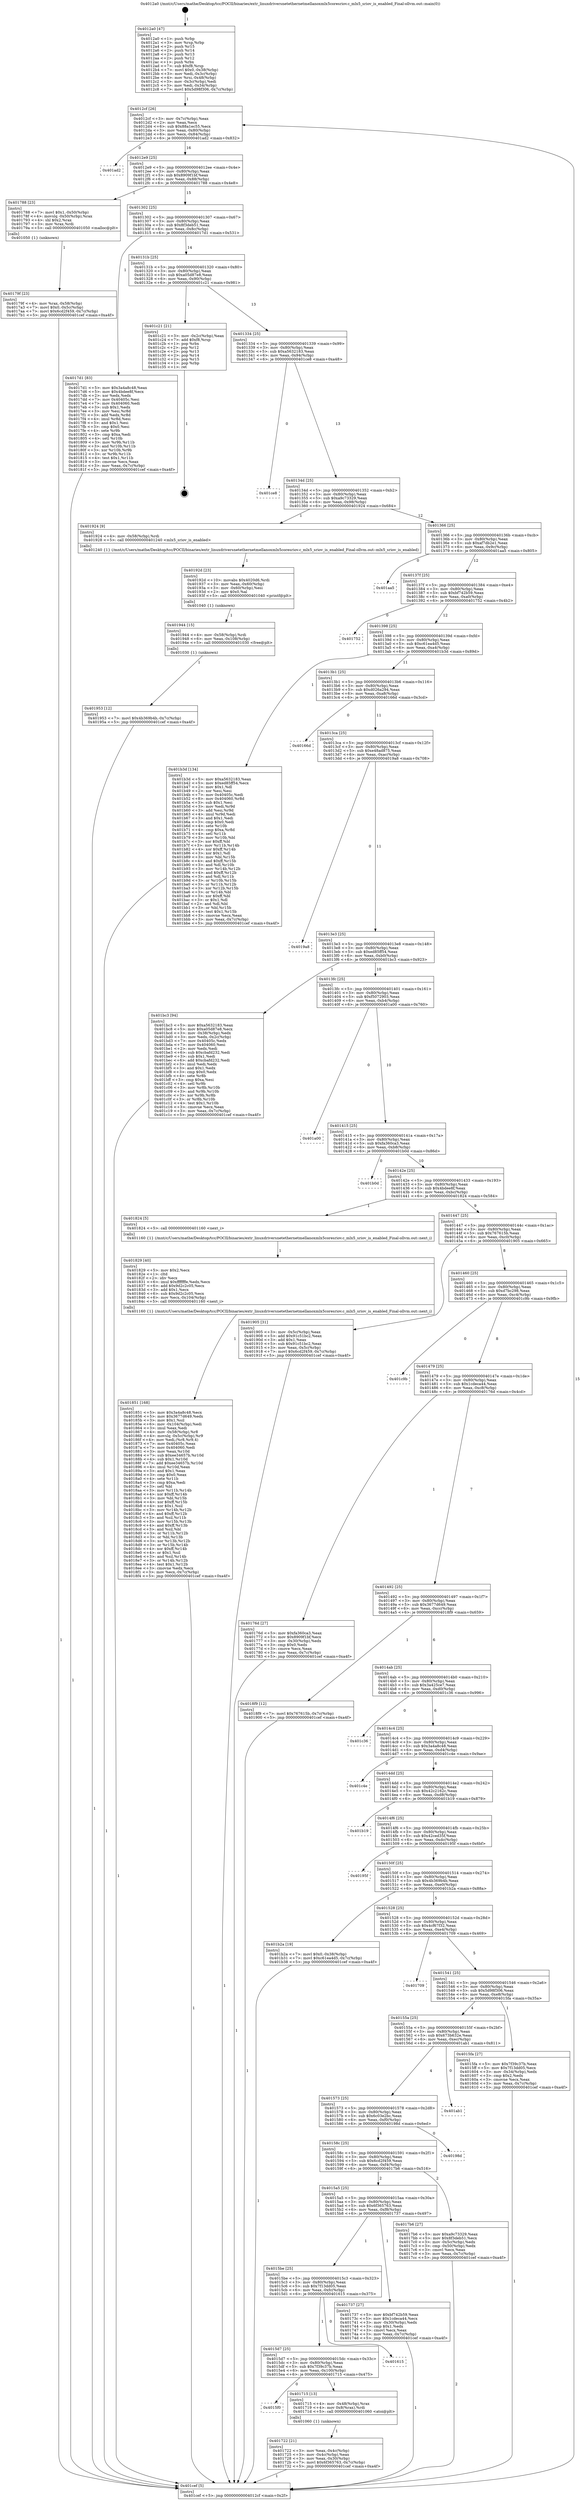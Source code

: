 digraph "0x4012a0" {
  label = "0x4012a0 (/mnt/c/Users/mathe/Desktop/tcc/POCII/binaries/extr_linuxdriversnetethernetmellanoxmlx5coresriov.c_mlx5_sriov_is_enabled_Final-ollvm.out::main(0))"
  labelloc = "t"
  node[shape=record]

  Entry [label="",width=0.3,height=0.3,shape=circle,fillcolor=black,style=filled]
  "0x4012cf" [label="{
     0x4012cf [26]\l
     | [instrs]\l
     &nbsp;&nbsp;0x4012cf \<+3\>: mov -0x7c(%rbp),%eax\l
     &nbsp;&nbsp;0x4012d2 \<+2\>: mov %eax,%ecx\l
     &nbsp;&nbsp;0x4012d4 \<+6\>: sub $0x88a1ec55,%ecx\l
     &nbsp;&nbsp;0x4012da \<+3\>: mov %eax,-0x80(%rbp)\l
     &nbsp;&nbsp;0x4012dd \<+6\>: mov %ecx,-0x84(%rbp)\l
     &nbsp;&nbsp;0x4012e3 \<+6\>: je 0000000000401ad2 \<main+0x832\>\l
  }"]
  "0x401ad2" [label="{
     0x401ad2\l
  }", style=dashed]
  "0x4012e9" [label="{
     0x4012e9 [25]\l
     | [instrs]\l
     &nbsp;&nbsp;0x4012e9 \<+5\>: jmp 00000000004012ee \<main+0x4e\>\l
     &nbsp;&nbsp;0x4012ee \<+3\>: mov -0x80(%rbp),%eax\l
     &nbsp;&nbsp;0x4012f1 \<+5\>: sub $0x8909f1bf,%eax\l
     &nbsp;&nbsp;0x4012f6 \<+6\>: mov %eax,-0x88(%rbp)\l
     &nbsp;&nbsp;0x4012fc \<+6\>: je 0000000000401788 \<main+0x4e8\>\l
  }"]
  Exit [label="",width=0.3,height=0.3,shape=circle,fillcolor=black,style=filled,peripheries=2]
  "0x401788" [label="{
     0x401788 [23]\l
     | [instrs]\l
     &nbsp;&nbsp;0x401788 \<+7\>: movl $0x1,-0x50(%rbp)\l
     &nbsp;&nbsp;0x40178f \<+4\>: movslq -0x50(%rbp),%rax\l
     &nbsp;&nbsp;0x401793 \<+4\>: shl $0x2,%rax\l
     &nbsp;&nbsp;0x401797 \<+3\>: mov %rax,%rdi\l
     &nbsp;&nbsp;0x40179a \<+5\>: call 0000000000401050 \<malloc@plt\>\l
     | [calls]\l
     &nbsp;&nbsp;0x401050 \{1\} (unknown)\l
  }"]
  "0x401302" [label="{
     0x401302 [25]\l
     | [instrs]\l
     &nbsp;&nbsp;0x401302 \<+5\>: jmp 0000000000401307 \<main+0x67\>\l
     &nbsp;&nbsp;0x401307 \<+3\>: mov -0x80(%rbp),%eax\l
     &nbsp;&nbsp;0x40130a \<+5\>: sub $0x8f3deb51,%eax\l
     &nbsp;&nbsp;0x40130f \<+6\>: mov %eax,-0x8c(%rbp)\l
     &nbsp;&nbsp;0x401315 \<+6\>: je 00000000004017d1 \<main+0x531\>\l
  }"]
  "0x401953" [label="{
     0x401953 [12]\l
     | [instrs]\l
     &nbsp;&nbsp;0x401953 \<+7\>: movl $0x4b369b4b,-0x7c(%rbp)\l
     &nbsp;&nbsp;0x40195a \<+5\>: jmp 0000000000401cef \<main+0xa4f\>\l
  }"]
  "0x4017d1" [label="{
     0x4017d1 [83]\l
     | [instrs]\l
     &nbsp;&nbsp;0x4017d1 \<+5\>: mov $0x3a4a8c48,%eax\l
     &nbsp;&nbsp;0x4017d6 \<+5\>: mov $0x4bdee8f,%ecx\l
     &nbsp;&nbsp;0x4017db \<+2\>: xor %edx,%edx\l
     &nbsp;&nbsp;0x4017dd \<+7\>: mov 0x40405c,%esi\l
     &nbsp;&nbsp;0x4017e4 \<+7\>: mov 0x404060,%edi\l
     &nbsp;&nbsp;0x4017eb \<+3\>: sub $0x1,%edx\l
     &nbsp;&nbsp;0x4017ee \<+3\>: mov %esi,%r8d\l
     &nbsp;&nbsp;0x4017f1 \<+3\>: add %edx,%r8d\l
     &nbsp;&nbsp;0x4017f4 \<+4\>: imul %r8d,%esi\l
     &nbsp;&nbsp;0x4017f8 \<+3\>: and $0x1,%esi\l
     &nbsp;&nbsp;0x4017fb \<+3\>: cmp $0x0,%esi\l
     &nbsp;&nbsp;0x4017fe \<+4\>: sete %r9b\l
     &nbsp;&nbsp;0x401802 \<+3\>: cmp $0xa,%edi\l
     &nbsp;&nbsp;0x401805 \<+4\>: setl %r10b\l
     &nbsp;&nbsp;0x401809 \<+3\>: mov %r9b,%r11b\l
     &nbsp;&nbsp;0x40180c \<+3\>: and %r10b,%r11b\l
     &nbsp;&nbsp;0x40180f \<+3\>: xor %r10b,%r9b\l
     &nbsp;&nbsp;0x401812 \<+3\>: or %r9b,%r11b\l
     &nbsp;&nbsp;0x401815 \<+4\>: test $0x1,%r11b\l
     &nbsp;&nbsp;0x401819 \<+3\>: cmovne %ecx,%eax\l
     &nbsp;&nbsp;0x40181c \<+3\>: mov %eax,-0x7c(%rbp)\l
     &nbsp;&nbsp;0x40181f \<+5\>: jmp 0000000000401cef \<main+0xa4f\>\l
  }"]
  "0x40131b" [label="{
     0x40131b [25]\l
     | [instrs]\l
     &nbsp;&nbsp;0x40131b \<+5\>: jmp 0000000000401320 \<main+0x80\>\l
     &nbsp;&nbsp;0x401320 \<+3\>: mov -0x80(%rbp),%eax\l
     &nbsp;&nbsp;0x401323 \<+5\>: sub $0xa05d87e8,%eax\l
     &nbsp;&nbsp;0x401328 \<+6\>: mov %eax,-0x90(%rbp)\l
     &nbsp;&nbsp;0x40132e \<+6\>: je 0000000000401c21 \<main+0x981\>\l
  }"]
  "0x401944" [label="{
     0x401944 [15]\l
     | [instrs]\l
     &nbsp;&nbsp;0x401944 \<+4\>: mov -0x58(%rbp),%rdi\l
     &nbsp;&nbsp;0x401948 \<+6\>: mov %eax,-0x108(%rbp)\l
     &nbsp;&nbsp;0x40194e \<+5\>: call 0000000000401030 \<free@plt\>\l
     | [calls]\l
     &nbsp;&nbsp;0x401030 \{1\} (unknown)\l
  }"]
  "0x401c21" [label="{
     0x401c21 [21]\l
     | [instrs]\l
     &nbsp;&nbsp;0x401c21 \<+3\>: mov -0x2c(%rbp),%eax\l
     &nbsp;&nbsp;0x401c24 \<+7\>: add $0xf8,%rsp\l
     &nbsp;&nbsp;0x401c2b \<+1\>: pop %rbx\l
     &nbsp;&nbsp;0x401c2c \<+2\>: pop %r12\l
     &nbsp;&nbsp;0x401c2e \<+2\>: pop %r13\l
     &nbsp;&nbsp;0x401c30 \<+2\>: pop %r14\l
     &nbsp;&nbsp;0x401c32 \<+2\>: pop %r15\l
     &nbsp;&nbsp;0x401c34 \<+1\>: pop %rbp\l
     &nbsp;&nbsp;0x401c35 \<+1\>: ret\l
  }"]
  "0x401334" [label="{
     0x401334 [25]\l
     | [instrs]\l
     &nbsp;&nbsp;0x401334 \<+5\>: jmp 0000000000401339 \<main+0x99\>\l
     &nbsp;&nbsp;0x401339 \<+3\>: mov -0x80(%rbp),%eax\l
     &nbsp;&nbsp;0x40133c \<+5\>: sub $0xa5632183,%eax\l
     &nbsp;&nbsp;0x401341 \<+6\>: mov %eax,-0x94(%rbp)\l
     &nbsp;&nbsp;0x401347 \<+6\>: je 0000000000401ce8 \<main+0xa48\>\l
  }"]
  "0x40192d" [label="{
     0x40192d [23]\l
     | [instrs]\l
     &nbsp;&nbsp;0x40192d \<+10\>: movabs $0x4020d6,%rdi\l
     &nbsp;&nbsp;0x401937 \<+3\>: mov %eax,-0x60(%rbp)\l
     &nbsp;&nbsp;0x40193a \<+3\>: mov -0x60(%rbp),%esi\l
     &nbsp;&nbsp;0x40193d \<+2\>: mov $0x0,%al\l
     &nbsp;&nbsp;0x40193f \<+5\>: call 0000000000401040 \<printf@plt\>\l
     | [calls]\l
     &nbsp;&nbsp;0x401040 \{1\} (unknown)\l
  }"]
  "0x401ce8" [label="{
     0x401ce8\l
  }", style=dashed]
  "0x40134d" [label="{
     0x40134d [25]\l
     | [instrs]\l
     &nbsp;&nbsp;0x40134d \<+5\>: jmp 0000000000401352 \<main+0xb2\>\l
     &nbsp;&nbsp;0x401352 \<+3\>: mov -0x80(%rbp),%eax\l
     &nbsp;&nbsp;0x401355 \<+5\>: sub $0xa9c73329,%eax\l
     &nbsp;&nbsp;0x40135a \<+6\>: mov %eax,-0x98(%rbp)\l
     &nbsp;&nbsp;0x401360 \<+6\>: je 0000000000401924 \<main+0x684\>\l
  }"]
  "0x401851" [label="{
     0x401851 [168]\l
     | [instrs]\l
     &nbsp;&nbsp;0x401851 \<+5\>: mov $0x3a4a8c48,%ecx\l
     &nbsp;&nbsp;0x401856 \<+5\>: mov $0x3677d649,%edx\l
     &nbsp;&nbsp;0x40185b \<+3\>: mov $0x1,%sil\l
     &nbsp;&nbsp;0x40185e \<+6\>: mov -0x104(%rbp),%edi\l
     &nbsp;&nbsp;0x401864 \<+3\>: imul %eax,%edi\l
     &nbsp;&nbsp;0x401867 \<+4\>: mov -0x58(%rbp),%r8\l
     &nbsp;&nbsp;0x40186b \<+4\>: movslq -0x5c(%rbp),%r9\l
     &nbsp;&nbsp;0x40186f \<+4\>: mov %edi,(%r8,%r9,4)\l
     &nbsp;&nbsp;0x401873 \<+7\>: mov 0x40405c,%eax\l
     &nbsp;&nbsp;0x40187a \<+7\>: mov 0x404060,%edi\l
     &nbsp;&nbsp;0x401881 \<+3\>: mov %eax,%r10d\l
     &nbsp;&nbsp;0x401884 \<+7\>: sub $0xee34657b,%r10d\l
     &nbsp;&nbsp;0x40188b \<+4\>: sub $0x1,%r10d\l
     &nbsp;&nbsp;0x40188f \<+7\>: add $0xee34657b,%r10d\l
     &nbsp;&nbsp;0x401896 \<+4\>: imul %r10d,%eax\l
     &nbsp;&nbsp;0x40189a \<+3\>: and $0x1,%eax\l
     &nbsp;&nbsp;0x40189d \<+3\>: cmp $0x0,%eax\l
     &nbsp;&nbsp;0x4018a0 \<+4\>: sete %r11b\l
     &nbsp;&nbsp;0x4018a4 \<+3\>: cmp $0xa,%edi\l
     &nbsp;&nbsp;0x4018a7 \<+3\>: setl %bl\l
     &nbsp;&nbsp;0x4018aa \<+3\>: mov %r11b,%r14b\l
     &nbsp;&nbsp;0x4018ad \<+4\>: xor $0xff,%r14b\l
     &nbsp;&nbsp;0x4018b1 \<+3\>: mov %bl,%r15b\l
     &nbsp;&nbsp;0x4018b4 \<+4\>: xor $0xff,%r15b\l
     &nbsp;&nbsp;0x4018b8 \<+4\>: xor $0x1,%sil\l
     &nbsp;&nbsp;0x4018bc \<+3\>: mov %r14b,%r12b\l
     &nbsp;&nbsp;0x4018bf \<+4\>: and $0xff,%r12b\l
     &nbsp;&nbsp;0x4018c3 \<+3\>: and %sil,%r11b\l
     &nbsp;&nbsp;0x4018c6 \<+3\>: mov %r15b,%r13b\l
     &nbsp;&nbsp;0x4018c9 \<+4\>: and $0xff,%r13b\l
     &nbsp;&nbsp;0x4018cd \<+3\>: and %sil,%bl\l
     &nbsp;&nbsp;0x4018d0 \<+3\>: or %r11b,%r12b\l
     &nbsp;&nbsp;0x4018d3 \<+3\>: or %bl,%r13b\l
     &nbsp;&nbsp;0x4018d6 \<+3\>: xor %r13b,%r12b\l
     &nbsp;&nbsp;0x4018d9 \<+3\>: or %r15b,%r14b\l
     &nbsp;&nbsp;0x4018dc \<+4\>: xor $0xff,%r14b\l
     &nbsp;&nbsp;0x4018e0 \<+4\>: or $0x1,%sil\l
     &nbsp;&nbsp;0x4018e4 \<+3\>: and %sil,%r14b\l
     &nbsp;&nbsp;0x4018e7 \<+3\>: or %r14b,%r12b\l
     &nbsp;&nbsp;0x4018ea \<+4\>: test $0x1,%r12b\l
     &nbsp;&nbsp;0x4018ee \<+3\>: cmovne %edx,%ecx\l
     &nbsp;&nbsp;0x4018f1 \<+3\>: mov %ecx,-0x7c(%rbp)\l
     &nbsp;&nbsp;0x4018f4 \<+5\>: jmp 0000000000401cef \<main+0xa4f\>\l
  }"]
  "0x401924" [label="{
     0x401924 [9]\l
     | [instrs]\l
     &nbsp;&nbsp;0x401924 \<+4\>: mov -0x58(%rbp),%rdi\l
     &nbsp;&nbsp;0x401928 \<+5\>: call 0000000000401240 \<mlx5_sriov_is_enabled\>\l
     | [calls]\l
     &nbsp;&nbsp;0x401240 \{1\} (/mnt/c/Users/mathe/Desktop/tcc/POCII/binaries/extr_linuxdriversnetethernetmellanoxmlx5coresriov.c_mlx5_sriov_is_enabled_Final-ollvm.out::mlx5_sriov_is_enabled)\l
  }"]
  "0x401366" [label="{
     0x401366 [25]\l
     | [instrs]\l
     &nbsp;&nbsp;0x401366 \<+5\>: jmp 000000000040136b \<main+0xcb\>\l
     &nbsp;&nbsp;0x40136b \<+3\>: mov -0x80(%rbp),%eax\l
     &nbsp;&nbsp;0x40136e \<+5\>: sub $0xaf7db2e1,%eax\l
     &nbsp;&nbsp;0x401373 \<+6\>: mov %eax,-0x9c(%rbp)\l
     &nbsp;&nbsp;0x401379 \<+6\>: je 0000000000401aa5 \<main+0x805\>\l
  }"]
  "0x401829" [label="{
     0x401829 [40]\l
     | [instrs]\l
     &nbsp;&nbsp;0x401829 \<+5\>: mov $0x2,%ecx\l
     &nbsp;&nbsp;0x40182e \<+1\>: cltd\l
     &nbsp;&nbsp;0x40182f \<+2\>: idiv %ecx\l
     &nbsp;&nbsp;0x401831 \<+6\>: imul $0xfffffffe,%edx,%ecx\l
     &nbsp;&nbsp;0x401837 \<+6\>: add $0x9d2c2c05,%ecx\l
     &nbsp;&nbsp;0x40183d \<+3\>: add $0x1,%ecx\l
     &nbsp;&nbsp;0x401840 \<+6\>: sub $0x9d2c2c05,%ecx\l
     &nbsp;&nbsp;0x401846 \<+6\>: mov %ecx,-0x104(%rbp)\l
     &nbsp;&nbsp;0x40184c \<+5\>: call 0000000000401160 \<next_i\>\l
     | [calls]\l
     &nbsp;&nbsp;0x401160 \{1\} (/mnt/c/Users/mathe/Desktop/tcc/POCII/binaries/extr_linuxdriversnetethernetmellanoxmlx5coresriov.c_mlx5_sriov_is_enabled_Final-ollvm.out::next_i)\l
  }"]
  "0x401aa5" [label="{
     0x401aa5\l
  }", style=dashed]
  "0x40137f" [label="{
     0x40137f [25]\l
     | [instrs]\l
     &nbsp;&nbsp;0x40137f \<+5\>: jmp 0000000000401384 \<main+0xe4\>\l
     &nbsp;&nbsp;0x401384 \<+3\>: mov -0x80(%rbp),%eax\l
     &nbsp;&nbsp;0x401387 \<+5\>: sub $0xbf742b59,%eax\l
     &nbsp;&nbsp;0x40138c \<+6\>: mov %eax,-0xa0(%rbp)\l
     &nbsp;&nbsp;0x401392 \<+6\>: je 0000000000401752 \<main+0x4b2\>\l
  }"]
  "0x40179f" [label="{
     0x40179f [23]\l
     | [instrs]\l
     &nbsp;&nbsp;0x40179f \<+4\>: mov %rax,-0x58(%rbp)\l
     &nbsp;&nbsp;0x4017a3 \<+7\>: movl $0x0,-0x5c(%rbp)\l
     &nbsp;&nbsp;0x4017aa \<+7\>: movl $0x6cd2f459,-0x7c(%rbp)\l
     &nbsp;&nbsp;0x4017b1 \<+5\>: jmp 0000000000401cef \<main+0xa4f\>\l
  }"]
  "0x401752" [label="{
     0x401752\l
  }", style=dashed]
  "0x401398" [label="{
     0x401398 [25]\l
     | [instrs]\l
     &nbsp;&nbsp;0x401398 \<+5\>: jmp 000000000040139d \<main+0xfd\>\l
     &nbsp;&nbsp;0x40139d \<+3\>: mov -0x80(%rbp),%eax\l
     &nbsp;&nbsp;0x4013a0 \<+5\>: sub $0xc61ea4d5,%eax\l
     &nbsp;&nbsp;0x4013a5 \<+6\>: mov %eax,-0xa4(%rbp)\l
     &nbsp;&nbsp;0x4013ab \<+6\>: je 0000000000401b3d \<main+0x89d\>\l
  }"]
  "0x401722" [label="{
     0x401722 [21]\l
     | [instrs]\l
     &nbsp;&nbsp;0x401722 \<+3\>: mov %eax,-0x4c(%rbp)\l
     &nbsp;&nbsp;0x401725 \<+3\>: mov -0x4c(%rbp),%eax\l
     &nbsp;&nbsp;0x401728 \<+3\>: mov %eax,-0x30(%rbp)\l
     &nbsp;&nbsp;0x40172b \<+7\>: movl $0x6f365763,-0x7c(%rbp)\l
     &nbsp;&nbsp;0x401732 \<+5\>: jmp 0000000000401cef \<main+0xa4f\>\l
  }"]
  "0x401b3d" [label="{
     0x401b3d [134]\l
     | [instrs]\l
     &nbsp;&nbsp;0x401b3d \<+5\>: mov $0xa5632183,%eax\l
     &nbsp;&nbsp;0x401b42 \<+5\>: mov $0xed85ff54,%ecx\l
     &nbsp;&nbsp;0x401b47 \<+2\>: mov $0x1,%dl\l
     &nbsp;&nbsp;0x401b49 \<+2\>: xor %esi,%esi\l
     &nbsp;&nbsp;0x401b4b \<+7\>: mov 0x40405c,%edi\l
     &nbsp;&nbsp;0x401b52 \<+8\>: mov 0x404060,%r8d\l
     &nbsp;&nbsp;0x401b5a \<+3\>: sub $0x1,%esi\l
     &nbsp;&nbsp;0x401b5d \<+3\>: mov %edi,%r9d\l
     &nbsp;&nbsp;0x401b60 \<+3\>: add %esi,%r9d\l
     &nbsp;&nbsp;0x401b63 \<+4\>: imul %r9d,%edi\l
     &nbsp;&nbsp;0x401b67 \<+3\>: and $0x1,%edi\l
     &nbsp;&nbsp;0x401b6a \<+3\>: cmp $0x0,%edi\l
     &nbsp;&nbsp;0x401b6d \<+4\>: sete %r10b\l
     &nbsp;&nbsp;0x401b71 \<+4\>: cmp $0xa,%r8d\l
     &nbsp;&nbsp;0x401b75 \<+4\>: setl %r11b\l
     &nbsp;&nbsp;0x401b79 \<+3\>: mov %r10b,%bl\l
     &nbsp;&nbsp;0x401b7c \<+3\>: xor $0xff,%bl\l
     &nbsp;&nbsp;0x401b7f \<+3\>: mov %r11b,%r14b\l
     &nbsp;&nbsp;0x401b82 \<+4\>: xor $0xff,%r14b\l
     &nbsp;&nbsp;0x401b86 \<+3\>: xor $0x1,%dl\l
     &nbsp;&nbsp;0x401b89 \<+3\>: mov %bl,%r15b\l
     &nbsp;&nbsp;0x401b8c \<+4\>: and $0xff,%r15b\l
     &nbsp;&nbsp;0x401b90 \<+3\>: and %dl,%r10b\l
     &nbsp;&nbsp;0x401b93 \<+3\>: mov %r14b,%r12b\l
     &nbsp;&nbsp;0x401b96 \<+4\>: and $0xff,%r12b\l
     &nbsp;&nbsp;0x401b9a \<+3\>: and %dl,%r11b\l
     &nbsp;&nbsp;0x401b9d \<+3\>: or %r10b,%r15b\l
     &nbsp;&nbsp;0x401ba0 \<+3\>: or %r11b,%r12b\l
     &nbsp;&nbsp;0x401ba3 \<+3\>: xor %r12b,%r15b\l
     &nbsp;&nbsp;0x401ba6 \<+3\>: or %r14b,%bl\l
     &nbsp;&nbsp;0x401ba9 \<+3\>: xor $0xff,%bl\l
     &nbsp;&nbsp;0x401bac \<+3\>: or $0x1,%dl\l
     &nbsp;&nbsp;0x401baf \<+2\>: and %dl,%bl\l
     &nbsp;&nbsp;0x401bb1 \<+3\>: or %bl,%r15b\l
     &nbsp;&nbsp;0x401bb4 \<+4\>: test $0x1,%r15b\l
     &nbsp;&nbsp;0x401bb8 \<+3\>: cmovne %ecx,%eax\l
     &nbsp;&nbsp;0x401bbb \<+3\>: mov %eax,-0x7c(%rbp)\l
     &nbsp;&nbsp;0x401bbe \<+5\>: jmp 0000000000401cef \<main+0xa4f\>\l
  }"]
  "0x4013b1" [label="{
     0x4013b1 [25]\l
     | [instrs]\l
     &nbsp;&nbsp;0x4013b1 \<+5\>: jmp 00000000004013b6 \<main+0x116\>\l
     &nbsp;&nbsp;0x4013b6 \<+3\>: mov -0x80(%rbp),%eax\l
     &nbsp;&nbsp;0x4013b9 \<+5\>: sub $0xd026a294,%eax\l
     &nbsp;&nbsp;0x4013be \<+6\>: mov %eax,-0xa8(%rbp)\l
     &nbsp;&nbsp;0x4013c4 \<+6\>: je 000000000040166d \<main+0x3cd\>\l
  }"]
  "0x4015f0" [label="{
     0x4015f0\l
  }", style=dashed]
  "0x40166d" [label="{
     0x40166d\l
  }", style=dashed]
  "0x4013ca" [label="{
     0x4013ca [25]\l
     | [instrs]\l
     &nbsp;&nbsp;0x4013ca \<+5\>: jmp 00000000004013cf \<main+0x12f\>\l
     &nbsp;&nbsp;0x4013cf \<+3\>: mov -0x80(%rbp),%eax\l
     &nbsp;&nbsp;0x4013d2 \<+5\>: sub $0xe48ad875,%eax\l
     &nbsp;&nbsp;0x4013d7 \<+6\>: mov %eax,-0xac(%rbp)\l
     &nbsp;&nbsp;0x4013dd \<+6\>: je 00000000004019a8 \<main+0x708\>\l
  }"]
  "0x401715" [label="{
     0x401715 [13]\l
     | [instrs]\l
     &nbsp;&nbsp;0x401715 \<+4\>: mov -0x48(%rbp),%rax\l
     &nbsp;&nbsp;0x401719 \<+4\>: mov 0x8(%rax),%rdi\l
     &nbsp;&nbsp;0x40171d \<+5\>: call 0000000000401060 \<atoi@plt\>\l
     | [calls]\l
     &nbsp;&nbsp;0x401060 \{1\} (unknown)\l
  }"]
  "0x4019a8" [label="{
     0x4019a8\l
  }", style=dashed]
  "0x4013e3" [label="{
     0x4013e3 [25]\l
     | [instrs]\l
     &nbsp;&nbsp;0x4013e3 \<+5\>: jmp 00000000004013e8 \<main+0x148\>\l
     &nbsp;&nbsp;0x4013e8 \<+3\>: mov -0x80(%rbp),%eax\l
     &nbsp;&nbsp;0x4013eb \<+5\>: sub $0xed85ff54,%eax\l
     &nbsp;&nbsp;0x4013f0 \<+6\>: mov %eax,-0xb0(%rbp)\l
     &nbsp;&nbsp;0x4013f6 \<+6\>: je 0000000000401bc3 \<main+0x923\>\l
  }"]
  "0x4015d7" [label="{
     0x4015d7 [25]\l
     | [instrs]\l
     &nbsp;&nbsp;0x4015d7 \<+5\>: jmp 00000000004015dc \<main+0x33c\>\l
     &nbsp;&nbsp;0x4015dc \<+3\>: mov -0x80(%rbp),%eax\l
     &nbsp;&nbsp;0x4015df \<+5\>: sub $0x7f39c37b,%eax\l
     &nbsp;&nbsp;0x4015e4 \<+6\>: mov %eax,-0x100(%rbp)\l
     &nbsp;&nbsp;0x4015ea \<+6\>: je 0000000000401715 \<main+0x475\>\l
  }"]
  "0x401bc3" [label="{
     0x401bc3 [94]\l
     | [instrs]\l
     &nbsp;&nbsp;0x401bc3 \<+5\>: mov $0xa5632183,%eax\l
     &nbsp;&nbsp;0x401bc8 \<+5\>: mov $0xa05d87e8,%ecx\l
     &nbsp;&nbsp;0x401bcd \<+3\>: mov -0x38(%rbp),%edx\l
     &nbsp;&nbsp;0x401bd0 \<+3\>: mov %edx,-0x2c(%rbp)\l
     &nbsp;&nbsp;0x401bd3 \<+7\>: mov 0x40405c,%edx\l
     &nbsp;&nbsp;0x401bda \<+7\>: mov 0x404060,%esi\l
     &nbsp;&nbsp;0x401be1 \<+2\>: mov %edx,%edi\l
     &nbsp;&nbsp;0x401be3 \<+6\>: sub $0xcbafd232,%edi\l
     &nbsp;&nbsp;0x401be9 \<+3\>: sub $0x1,%edi\l
     &nbsp;&nbsp;0x401bec \<+6\>: add $0xcbafd232,%edi\l
     &nbsp;&nbsp;0x401bf2 \<+3\>: imul %edi,%edx\l
     &nbsp;&nbsp;0x401bf5 \<+3\>: and $0x1,%edx\l
     &nbsp;&nbsp;0x401bf8 \<+3\>: cmp $0x0,%edx\l
     &nbsp;&nbsp;0x401bfb \<+4\>: sete %r8b\l
     &nbsp;&nbsp;0x401bff \<+3\>: cmp $0xa,%esi\l
     &nbsp;&nbsp;0x401c02 \<+4\>: setl %r9b\l
     &nbsp;&nbsp;0x401c06 \<+3\>: mov %r8b,%r10b\l
     &nbsp;&nbsp;0x401c09 \<+3\>: and %r9b,%r10b\l
     &nbsp;&nbsp;0x401c0c \<+3\>: xor %r9b,%r8b\l
     &nbsp;&nbsp;0x401c0f \<+3\>: or %r8b,%r10b\l
     &nbsp;&nbsp;0x401c12 \<+4\>: test $0x1,%r10b\l
     &nbsp;&nbsp;0x401c16 \<+3\>: cmovne %ecx,%eax\l
     &nbsp;&nbsp;0x401c19 \<+3\>: mov %eax,-0x7c(%rbp)\l
     &nbsp;&nbsp;0x401c1c \<+5\>: jmp 0000000000401cef \<main+0xa4f\>\l
  }"]
  "0x4013fc" [label="{
     0x4013fc [25]\l
     | [instrs]\l
     &nbsp;&nbsp;0x4013fc \<+5\>: jmp 0000000000401401 \<main+0x161\>\l
     &nbsp;&nbsp;0x401401 \<+3\>: mov -0x80(%rbp),%eax\l
     &nbsp;&nbsp;0x401404 \<+5\>: sub $0xf5072903,%eax\l
     &nbsp;&nbsp;0x401409 \<+6\>: mov %eax,-0xb4(%rbp)\l
     &nbsp;&nbsp;0x40140f \<+6\>: je 0000000000401a00 \<main+0x760\>\l
  }"]
  "0x401615" [label="{
     0x401615\l
  }", style=dashed]
  "0x401a00" [label="{
     0x401a00\l
  }", style=dashed]
  "0x401415" [label="{
     0x401415 [25]\l
     | [instrs]\l
     &nbsp;&nbsp;0x401415 \<+5\>: jmp 000000000040141a \<main+0x17a\>\l
     &nbsp;&nbsp;0x40141a \<+3\>: mov -0x80(%rbp),%eax\l
     &nbsp;&nbsp;0x40141d \<+5\>: sub $0xfa360ca3,%eax\l
     &nbsp;&nbsp;0x401422 \<+6\>: mov %eax,-0xb8(%rbp)\l
     &nbsp;&nbsp;0x401428 \<+6\>: je 0000000000401b0d \<main+0x86d\>\l
  }"]
  "0x4015be" [label="{
     0x4015be [25]\l
     | [instrs]\l
     &nbsp;&nbsp;0x4015be \<+5\>: jmp 00000000004015c3 \<main+0x323\>\l
     &nbsp;&nbsp;0x4015c3 \<+3\>: mov -0x80(%rbp),%eax\l
     &nbsp;&nbsp;0x4015c6 \<+5\>: sub $0x7f13dd05,%eax\l
     &nbsp;&nbsp;0x4015cb \<+6\>: mov %eax,-0xfc(%rbp)\l
     &nbsp;&nbsp;0x4015d1 \<+6\>: je 0000000000401615 \<main+0x375\>\l
  }"]
  "0x401b0d" [label="{
     0x401b0d\l
  }", style=dashed]
  "0x40142e" [label="{
     0x40142e [25]\l
     | [instrs]\l
     &nbsp;&nbsp;0x40142e \<+5\>: jmp 0000000000401433 \<main+0x193\>\l
     &nbsp;&nbsp;0x401433 \<+3\>: mov -0x80(%rbp),%eax\l
     &nbsp;&nbsp;0x401436 \<+5\>: sub $0x4bdee8f,%eax\l
     &nbsp;&nbsp;0x40143b \<+6\>: mov %eax,-0xbc(%rbp)\l
     &nbsp;&nbsp;0x401441 \<+6\>: je 0000000000401824 \<main+0x584\>\l
  }"]
  "0x401737" [label="{
     0x401737 [27]\l
     | [instrs]\l
     &nbsp;&nbsp;0x401737 \<+5\>: mov $0xbf742b59,%eax\l
     &nbsp;&nbsp;0x40173c \<+5\>: mov $0x1cdeca44,%ecx\l
     &nbsp;&nbsp;0x401741 \<+3\>: mov -0x30(%rbp),%edx\l
     &nbsp;&nbsp;0x401744 \<+3\>: cmp $0x1,%edx\l
     &nbsp;&nbsp;0x401747 \<+3\>: cmovl %ecx,%eax\l
     &nbsp;&nbsp;0x40174a \<+3\>: mov %eax,-0x7c(%rbp)\l
     &nbsp;&nbsp;0x40174d \<+5\>: jmp 0000000000401cef \<main+0xa4f\>\l
  }"]
  "0x401824" [label="{
     0x401824 [5]\l
     | [instrs]\l
     &nbsp;&nbsp;0x401824 \<+5\>: call 0000000000401160 \<next_i\>\l
     | [calls]\l
     &nbsp;&nbsp;0x401160 \{1\} (/mnt/c/Users/mathe/Desktop/tcc/POCII/binaries/extr_linuxdriversnetethernetmellanoxmlx5coresriov.c_mlx5_sriov_is_enabled_Final-ollvm.out::next_i)\l
  }"]
  "0x401447" [label="{
     0x401447 [25]\l
     | [instrs]\l
     &nbsp;&nbsp;0x401447 \<+5\>: jmp 000000000040144c \<main+0x1ac\>\l
     &nbsp;&nbsp;0x40144c \<+3\>: mov -0x80(%rbp),%eax\l
     &nbsp;&nbsp;0x40144f \<+5\>: sub $0x767615b,%eax\l
     &nbsp;&nbsp;0x401454 \<+6\>: mov %eax,-0xc0(%rbp)\l
     &nbsp;&nbsp;0x40145a \<+6\>: je 0000000000401905 \<main+0x665\>\l
  }"]
  "0x4015a5" [label="{
     0x4015a5 [25]\l
     | [instrs]\l
     &nbsp;&nbsp;0x4015a5 \<+5\>: jmp 00000000004015aa \<main+0x30a\>\l
     &nbsp;&nbsp;0x4015aa \<+3\>: mov -0x80(%rbp),%eax\l
     &nbsp;&nbsp;0x4015ad \<+5\>: sub $0x6f365763,%eax\l
     &nbsp;&nbsp;0x4015b2 \<+6\>: mov %eax,-0xf8(%rbp)\l
     &nbsp;&nbsp;0x4015b8 \<+6\>: je 0000000000401737 \<main+0x497\>\l
  }"]
  "0x401905" [label="{
     0x401905 [31]\l
     | [instrs]\l
     &nbsp;&nbsp;0x401905 \<+3\>: mov -0x5c(%rbp),%eax\l
     &nbsp;&nbsp;0x401908 \<+5\>: add $0x91c51bc2,%eax\l
     &nbsp;&nbsp;0x40190d \<+3\>: add $0x1,%eax\l
     &nbsp;&nbsp;0x401910 \<+5\>: sub $0x91c51bc2,%eax\l
     &nbsp;&nbsp;0x401915 \<+3\>: mov %eax,-0x5c(%rbp)\l
     &nbsp;&nbsp;0x401918 \<+7\>: movl $0x6cd2f459,-0x7c(%rbp)\l
     &nbsp;&nbsp;0x40191f \<+5\>: jmp 0000000000401cef \<main+0xa4f\>\l
  }"]
  "0x401460" [label="{
     0x401460 [25]\l
     | [instrs]\l
     &nbsp;&nbsp;0x401460 \<+5\>: jmp 0000000000401465 \<main+0x1c5\>\l
     &nbsp;&nbsp;0x401465 \<+3\>: mov -0x80(%rbp),%eax\l
     &nbsp;&nbsp;0x401468 \<+5\>: sub $0xd7bc298,%eax\l
     &nbsp;&nbsp;0x40146d \<+6\>: mov %eax,-0xc4(%rbp)\l
     &nbsp;&nbsp;0x401473 \<+6\>: je 0000000000401c9b \<main+0x9fb\>\l
  }"]
  "0x4017b6" [label="{
     0x4017b6 [27]\l
     | [instrs]\l
     &nbsp;&nbsp;0x4017b6 \<+5\>: mov $0xa9c73329,%eax\l
     &nbsp;&nbsp;0x4017bb \<+5\>: mov $0x8f3deb51,%ecx\l
     &nbsp;&nbsp;0x4017c0 \<+3\>: mov -0x5c(%rbp),%edx\l
     &nbsp;&nbsp;0x4017c3 \<+3\>: cmp -0x50(%rbp),%edx\l
     &nbsp;&nbsp;0x4017c6 \<+3\>: cmovl %ecx,%eax\l
     &nbsp;&nbsp;0x4017c9 \<+3\>: mov %eax,-0x7c(%rbp)\l
     &nbsp;&nbsp;0x4017cc \<+5\>: jmp 0000000000401cef \<main+0xa4f\>\l
  }"]
  "0x401c9b" [label="{
     0x401c9b\l
  }", style=dashed]
  "0x401479" [label="{
     0x401479 [25]\l
     | [instrs]\l
     &nbsp;&nbsp;0x401479 \<+5\>: jmp 000000000040147e \<main+0x1de\>\l
     &nbsp;&nbsp;0x40147e \<+3\>: mov -0x80(%rbp),%eax\l
     &nbsp;&nbsp;0x401481 \<+5\>: sub $0x1cdeca44,%eax\l
     &nbsp;&nbsp;0x401486 \<+6\>: mov %eax,-0xc8(%rbp)\l
     &nbsp;&nbsp;0x40148c \<+6\>: je 000000000040176d \<main+0x4cd\>\l
  }"]
  "0x40158c" [label="{
     0x40158c [25]\l
     | [instrs]\l
     &nbsp;&nbsp;0x40158c \<+5\>: jmp 0000000000401591 \<main+0x2f1\>\l
     &nbsp;&nbsp;0x401591 \<+3\>: mov -0x80(%rbp),%eax\l
     &nbsp;&nbsp;0x401594 \<+5\>: sub $0x6cd2f459,%eax\l
     &nbsp;&nbsp;0x401599 \<+6\>: mov %eax,-0xf4(%rbp)\l
     &nbsp;&nbsp;0x40159f \<+6\>: je 00000000004017b6 \<main+0x516\>\l
  }"]
  "0x40176d" [label="{
     0x40176d [27]\l
     | [instrs]\l
     &nbsp;&nbsp;0x40176d \<+5\>: mov $0xfa360ca3,%eax\l
     &nbsp;&nbsp;0x401772 \<+5\>: mov $0x8909f1bf,%ecx\l
     &nbsp;&nbsp;0x401777 \<+3\>: mov -0x30(%rbp),%edx\l
     &nbsp;&nbsp;0x40177a \<+3\>: cmp $0x0,%edx\l
     &nbsp;&nbsp;0x40177d \<+3\>: cmove %ecx,%eax\l
     &nbsp;&nbsp;0x401780 \<+3\>: mov %eax,-0x7c(%rbp)\l
     &nbsp;&nbsp;0x401783 \<+5\>: jmp 0000000000401cef \<main+0xa4f\>\l
  }"]
  "0x401492" [label="{
     0x401492 [25]\l
     | [instrs]\l
     &nbsp;&nbsp;0x401492 \<+5\>: jmp 0000000000401497 \<main+0x1f7\>\l
     &nbsp;&nbsp;0x401497 \<+3\>: mov -0x80(%rbp),%eax\l
     &nbsp;&nbsp;0x40149a \<+5\>: sub $0x3677d649,%eax\l
     &nbsp;&nbsp;0x40149f \<+6\>: mov %eax,-0xcc(%rbp)\l
     &nbsp;&nbsp;0x4014a5 \<+6\>: je 00000000004018f9 \<main+0x659\>\l
  }"]
  "0x40198d" [label="{
     0x40198d\l
  }", style=dashed]
  "0x4018f9" [label="{
     0x4018f9 [12]\l
     | [instrs]\l
     &nbsp;&nbsp;0x4018f9 \<+7\>: movl $0x767615b,-0x7c(%rbp)\l
     &nbsp;&nbsp;0x401900 \<+5\>: jmp 0000000000401cef \<main+0xa4f\>\l
  }"]
  "0x4014ab" [label="{
     0x4014ab [25]\l
     | [instrs]\l
     &nbsp;&nbsp;0x4014ab \<+5\>: jmp 00000000004014b0 \<main+0x210\>\l
     &nbsp;&nbsp;0x4014b0 \<+3\>: mov -0x80(%rbp),%eax\l
     &nbsp;&nbsp;0x4014b3 \<+5\>: sub $0x3a425ce7,%eax\l
     &nbsp;&nbsp;0x4014b8 \<+6\>: mov %eax,-0xd0(%rbp)\l
     &nbsp;&nbsp;0x4014be \<+6\>: je 0000000000401c36 \<main+0x996\>\l
  }"]
  "0x401573" [label="{
     0x401573 [25]\l
     | [instrs]\l
     &nbsp;&nbsp;0x401573 \<+5\>: jmp 0000000000401578 \<main+0x2d8\>\l
     &nbsp;&nbsp;0x401578 \<+3\>: mov -0x80(%rbp),%eax\l
     &nbsp;&nbsp;0x40157b \<+5\>: sub $0x6c03e2bc,%eax\l
     &nbsp;&nbsp;0x401580 \<+6\>: mov %eax,-0xf0(%rbp)\l
     &nbsp;&nbsp;0x401586 \<+6\>: je 000000000040198d \<main+0x6ed\>\l
  }"]
  "0x401c36" [label="{
     0x401c36\l
  }", style=dashed]
  "0x4014c4" [label="{
     0x4014c4 [25]\l
     | [instrs]\l
     &nbsp;&nbsp;0x4014c4 \<+5\>: jmp 00000000004014c9 \<main+0x229\>\l
     &nbsp;&nbsp;0x4014c9 \<+3\>: mov -0x80(%rbp),%eax\l
     &nbsp;&nbsp;0x4014cc \<+5\>: sub $0x3a4a8c48,%eax\l
     &nbsp;&nbsp;0x4014d1 \<+6\>: mov %eax,-0xd4(%rbp)\l
     &nbsp;&nbsp;0x4014d7 \<+6\>: je 0000000000401c4e \<main+0x9ae\>\l
  }"]
  "0x401ab1" [label="{
     0x401ab1\l
  }", style=dashed]
  "0x401c4e" [label="{
     0x401c4e\l
  }", style=dashed]
  "0x4014dd" [label="{
     0x4014dd [25]\l
     | [instrs]\l
     &nbsp;&nbsp;0x4014dd \<+5\>: jmp 00000000004014e2 \<main+0x242\>\l
     &nbsp;&nbsp;0x4014e2 \<+3\>: mov -0x80(%rbp),%eax\l
     &nbsp;&nbsp;0x4014e5 \<+5\>: sub $0x42c2162c,%eax\l
     &nbsp;&nbsp;0x4014ea \<+6\>: mov %eax,-0xd8(%rbp)\l
     &nbsp;&nbsp;0x4014f0 \<+6\>: je 0000000000401b19 \<main+0x879\>\l
  }"]
  "0x4012a0" [label="{
     0x4012a0 [47]\l
     | [instrs]\l
     &nbsp;&nbsp;0x4012a0 \<+1\>: push %rbp\l
     &nbsp;&nbsp;0x4012a1 \<+3\>: mov %rsp,%rbp\l
     &nbsp;&nbsp;0x4012a4 \<+2\>: push %r15\l
     &nbsp;&nbsp;0x4012a6 \<+2\>: push %r14\l
     &nbsp;&nbsp;0x4012a8 \<+2\>: push %r13\l
     &nbsp;&nbsp;0x4012aa \<+2\>: push %r12\l
     &nbsp;&nbsp;0x4012ac \<+1\>: push %rbx\l
     &nbsp;&nbsp;0x4012ad \<+7\>: sub $0xf8,%rsp\l
     &nbsp;&nbsp;0x4012b4 \<+7\>: movl $0x0,-0x38(%rbp)\l
     &nbsp;&nbsp;0x4012bb \<+3\>: mov %edi,-0x3c(%rbp)\l
     &nbsp;&nbsp;0x4012be \<+4\>: mov %rsi,-0x48(%rbp)\l
     &nbsp;&nbsp;0x4012c2 \<+3\>: mov -0x3c(%rbp),%edi\l
     &nbsp;&nbsp;0x4012c5 \<+3\>: mov %edi,-0x34(%rbp)\l
     &nbsp;&nbsp;0x4012c8 \<+7\>: movl $0x5d98f306,-0x7c(%rbp)\l
  }"]
  "0x401b19" [label="{
     0x401b19\l
  }", style=dashed]
  "0x4014f6" [label="{
     0x4014f6 [25]\l
     | [instrs]\l
     &nbsp;&nbsp;0x4014f6 \<+5\>: jmp 00000000004014fb \<main+0x25b\>\l
     &nbsp;&nbsp;0x4014fb \<+3\>: mov -0x80(%rbp),%eax\l
     &nbsp;&nbsp;0x4014fe \<+5\>: sub $0x42ced35f,%eax\l
     &nbsp;&nbsp;0x401503 \<+6\>: mov %eax,-0xdc(%rbp)\l
     &nbsp;&nbsp;0x401509 \<+6\>: je 000000000040195f \<main+0x6bf\>\l
  }"]
  "0x401cef" [label="{
     0x401cef [5]\l
     | [instrs]\l
     &nbsp;&nbsp;0x401cef \<+5\>: jmp 00000000004012cf \<main+0x2f\>\l
  }"]
  "0x40195f" [label="{
     0x40195f\l
  }", style=dashed]
  "0x40150f" [label="{
     0x40150f [25]\l
     | [instrs]\l
     &nbsp;&nbsp;0x40150f \<+5\>: jmp 0000000000401514 \<main+0x274\>\l
     &nbsp;&nbsp;0x401514 \<+3\>: mov -0x80(%rbp),%eax\l
     &nbsp;&nbsp;0x401517 \<+5\>: sub $0x4b369b4b,%eax\l
     &nbsp;&nbsp;0x40151c \<+6\>: mov %eax,-0xe0(%rbp)\l
     &nbsp;&nbsp;0x401522 \<+6\>: je 0000000000401b2a \<main+0x88a\>\l
  }"]
  "0x40155a" [label="{
     0x40155a [25]\l
     | [instrs]\l
     &nbsp;&nbsp;0x40155a \<+5\>: jmp 000000000040155f \<main+0x2bf\>\l
     &nbsp;&nbsp;0x40155f \<+3\>: mov -0x80(%rbp),%eax\l
     &nbsp;&nbsp;0x401562 \<+5\>: sub $0x673b632e,%eax\l
     &nbsp;&nbsp;0x401567 \<+6\>: mov %eax,-0xec(%rbp)\l
     &nbsp;&nbsp;0x40156d \<+6\>: je 0000000000401ab1 \<main+0x811\>\l
  }"]
  "0x401b2a" [label="{
     0x401b2a [19]\l
     | [instrs]\l
     &nbsp;&nbsp;0x401b2a \<+7\>: movl $0x0,-0x38(%rbp)\l
     &nbsp;&nbsp;0x401b31 \<+7\>: movl $0xc61ea4d5,-0x7c(%rbp)\l
     &nbsp;&nbsp;0x401b38 \<+5\>: jmp 0000000000401cef \<main+0xa4f\>\l
  }"]
  "0x401528" [label="{
     0x401528 [25]\l
     | [instrs]\l
     &nbsp;&nbsp;0x401528 \<+5\>: jmp 000000000040152d \<main+0x28d\>\l
     &nbsp;&nbsp;0x40152d \<+3\>: mov -0x80(%rbp),%eax\l
     &nbsp;&nbsp;0x401530 \<+5\>: sub $0x4cf67f32,%eax\l
     &nbsp;&nbsp;0x401535 \<+6\>: mov %eax,-0xe4(%rbp)\l
     &nbsp;&nbsp;0x40153b \<+6\>: je 0000000000401709 \<main+0x469\>\l
  }"]
  "0x4015fa" [label="{
     0x4015fa [27]\l
     | [instrs]\l
     &nbsp;&nbsp;0x4015fa \<+5\>: mov $0x7f39c37b,%eax\l
     &nbsp;&nbsp;0x4015ff \<+5\>: mov $0x7f13dd05,%ecx\l
     &nbsp;&nbsp;0x401604 \<+3\>: mov -0x34(%rbp),%edx\l
     &nbsp;&nbsp;0x401607 \<+3\>: cmp $0x2,%edx\l
     &nbsp;&nbsp;0x40160a \<+3\>: cmovne %ecx,%eax\l
     &nbsp;&nbsp;0x40160d \<+3\>: mov %eax,-0x7c(%rbp)\l
     &nbsp;&nbsp;0x401610 \<+5\>: jmp 0000000000401cef \<main+0xa4f\>\l
  }"]
  "0x401709" [label="{
     0x401709\l
  }", style=dashed]
  "0x401541" [label="{
     0x401541 [25]\l
     | [instrs]\l
     &nbsp;&nbsp;0x401541 \<+5\>: jmp 0000000000401546 \<main+0x2a6\>\l
     &nbsp;&nbsp;0x401546 \<+3\>: mov -0x80(%rbp),%eax\l
     &nbsp;&nbsp;0x401549 \<+5\>: sub $0x5d98f306,%eax\l
     &nbsp;&nbsp;0x40154e \<+6\>: mov %eax,-0xe8(%rbp)\l
     &nbsp;&nbsp;0x401554 \<+6\>: je 00000000004015fa \<main+0x35a\>\l
  }"]
  Entry -> "0x4012a0" [label=" 1"]
  "0x4012cf" -> "0x401ad2" [label=" 0"]
  "0x4012cf" -> "0x4012e9" [label=" 16"]
  "0x401c21" -> Exit [label=" 1"]
  "0x4012e9" -> "0x401788" [label=" 1"]
  "0x4012e9" -> "0x401302" [label=" 15"]
  "0x401bc3" -> "0x401cef" [label=" 1"]
  "0x401302" -> "0x4017d1" [label=" 1"]
  "0x401302" -> "0x40131b" [label=" 14"]
  "0x401b3d" -> "0x401cef" [label=" 1"]
  "0x40131b" -> "0x401c21" [label=" 1"]
  "0x40131b" -> "0x401334" [label=" 13"]
  "0x401b2a" -> "0x401cef" [label=" 1"]
  "0x401334" -> "0x401ce8" [label=" 0"]
  "0x401334" -> "0x40134d" [label=" 13"]
  "0x401953" -> "0x401cef" [label=" 1"]
  "0x40134d" -> "0x401924" [label=" 1"]
  "0x40134d" -> "0x401366" [label=" 12"]
  "0x401944" -> "0x401953" [label=" 1"]
  "0x401366" -> "0x401aa5" [label=" 0"]
  "0x401366" -> "0x40137f" [label=" 12"]
  "0x40192d" -> "0x401944" [label=" 1"]
  "0x40137f" -> "0x401752" [label=" 0"]
  "0x40137f" -> "0x401398" [label=" 12"]
  "0x401924" -> "0x40192d" [label=" 1"]
  "0x401398" -> "0x401b3d" [label=" 1"]
  "0x401398" -> "0x4013b1" [label=" 11"]
  "0x401905" -> "0x401cef" [label=" 1"]
  "0x4013b1" -> "0x40166d" [label=" 0"]
  "0x4013b1" -> "0x4013ca" [label=" 11"]
  "0x4018f9" -> "0x401cef" [label=" 1"]
  "0x4013ca" -> "0x4019a8" [label=" 0"]
  "0x4013ca" -> "0x4013e3" [label=" 11"]
  "0x401851" -> "0x401cef" [label=" 1"]
  "0x4013e3" -> "0x401bc3" [label=" 1"]
  "0x4013e3" -> "0x4013fc" [label=" 10"]
  "0x401824" -> "0x401829" [label=" 1"]
  "0x4013fc" -> "0x401a00" [label=" 0"]
  "0x4013fc" -> "0x401415" [label=" 10"]
  "0x4017d1" -> "0x401cef" [label=" 1"]
  "0x401415" -> "0x401b0d" [label=" 0"]
  "0x401415" -> "0x40142e" [label=" 10"]
  "0x40179f" -> "0x401cef" [label=" 1"]
  "0x40142e" -> "0x401824" [label=" 1"]
  "0x40142e" -> "0x401447" [label=" 9"]
  "0x401788" -> "0x40179f" [label=" 1"]
  "0x401447" -> "0x401905" [label=" 1"]
  "0x401447" -> "0x401460" [label=" 8"]
  "0x401737" -> "0x401cef" [label=" 1"]
  "0x401460" -> "0x401c9b" [label=" 0"]
  "0x401460" -> "0x401479" [label=" 8"]
  "0x401722" -> "0x401cef" [label=" 1"]
  "0x401479" -> "0x40176d" [label=" 1"]
  "0x401479" -> "0x401492" [label=" 7"]
  "0x4015d7" -> "0x4015f0" [label=" 0"]
  "0x401492" -> "0x4018f9" [label=" 1"]
  "0x401492" -> "0x4014ab" [label=" 6"]
  "0x4015d7" -> "0x401715" [label=" 1"]
  "0x4014ab" -> "0x401c36" [label=" 0"]
  "0x4014ab" -> "0x4014c4" [label=" 6"]
  "0x4015be" -> "0x4015d7" [label=" 1"]
  "0x4014c4" -> "0x401c4e" [label=" 0"]
  "0x4014c4" -> "0x4014dd" [label=" 6"]
  "0x4015be" -> "0x401615" [label=" 0"]
  "0x4014dd" -> "0x401b19" [label=" 0"]
  "0x4014dd" -> "0x4014f6" [label=" 6"]
  "0x4015a5" -> "0x4015be" [label=" 1"]
  "0x4014f6" -> "0x40195f" [label=" 0"]
  "0x4014f6" -> "0x40150f" [label=" 6"]
  "0x4015a5" -> "0x401737" [label=" 1"]
  "0x40150f" -> "0x401b2a" [label=" 1"]
  "0x40150f" -> "0x401528" [label=" 5"]
  "0x40176d" -> "0x401cef" [label=" 1"]
  "0x401528" -> "0x401709" [label=" 0"]
  "0x401528" -> "0x401541" [label=" 5"]
  "0x40158c" -> "0x4015a5" [label=" 2"]
  "0x401541" -> "0x4015fa" [label=" 1"]
  "0x401541" -> "0x40155a" [label=" 4"]
  "0x4015fa" -> "0x401cef" [label=" 1"]
  "0x4012a0" -> "0x4012cf" [label=" 1"]
  "0x401cef" -> "0x4012cf" [label=" 15"]
  "0x4017b6" -> "0x401cef" [label=" 2"]
  "0x40155a" -> "0x401ab1" [label=" 0"]
  "0x40155a" -> "0x401573" [label=" 4"]
  "0x401829" -> "0x401851" [label=" 1"]
  "0x401573" -> "0x40198d" [label=" 0"]
  "0x401573" -> "0x40158c" [label=" 4"]
  "0x401715" -> "0x401722" [label=" 1"]
  "0x40158c" -> "0x4017b6" [label=" 2"]
}
